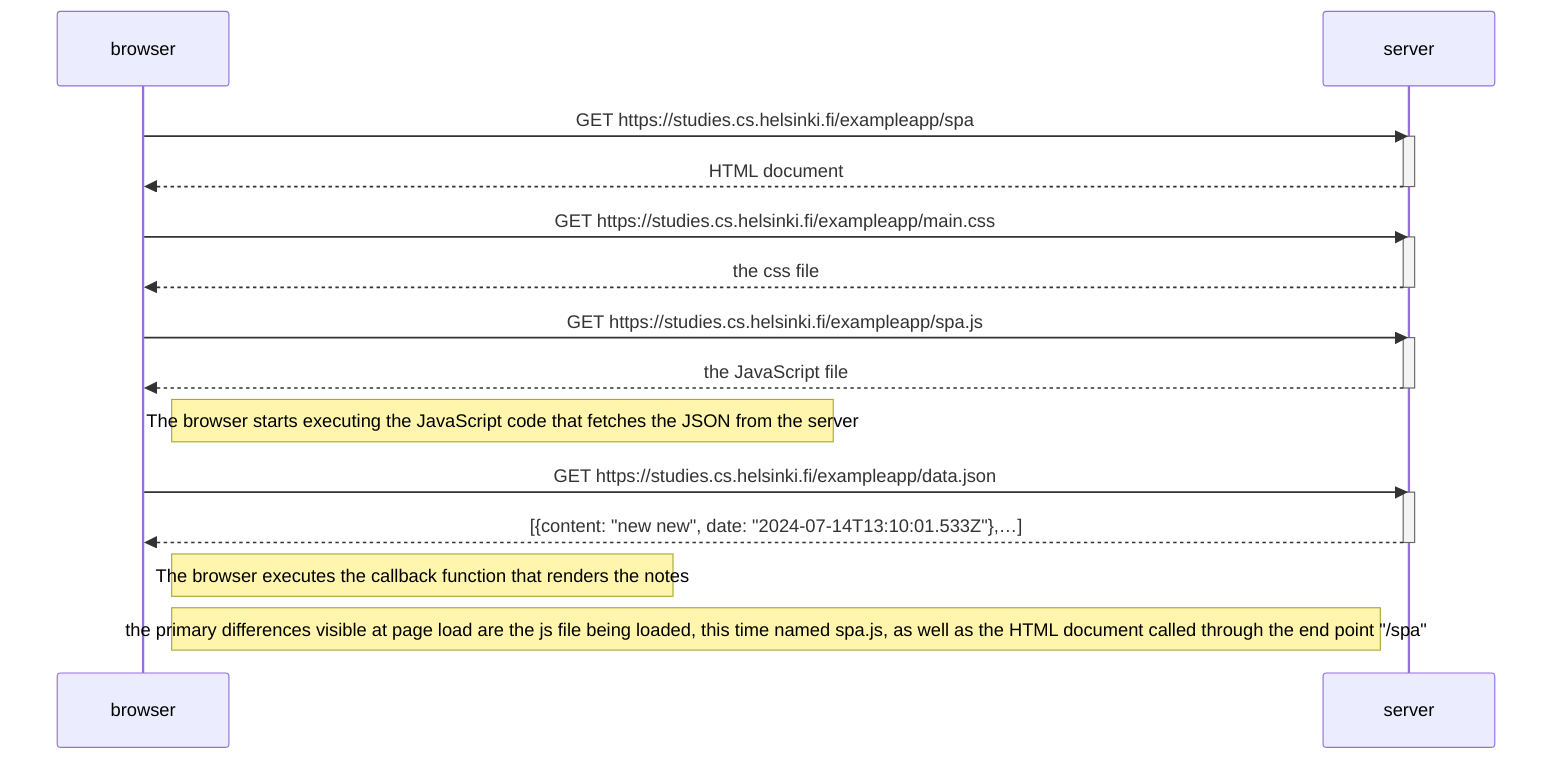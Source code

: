sequenceDiagram
    participant browser
    participant server

    browser->>server: GET https://studies.cs.helsinki.fi/exampleapp/spa
    activate server
    server-->>browser: HTML document
    deactivate server

    browser->>server: GET https://studies.cs.helsinki.fi/exampleapp/main.css
    activate server
    server-->>browser: the css file
    deactivate server

    browser->>server: GET https://studies.cs.helsinki.fi/exampleapp/spa.js
    activate server
    server-->>browser: the JavaScript file
    deactivate server

    Note right of browser: The browser starts executing the JavaScript code that fetches the JSON from the server

    browser->>server: GET https://studies.cs.helsinki.fi/exampleapp/data.json
    activate server
    server-->>browser: [{content: "new new", date: "2024-07-14T13:10:01.533Z"},…]
    deactivate server

    Note right of browser: The browser executes the callback function that renders the notes
    Note right of browser: the primary differences visible at page load are the js file being loaded, this time named spa.js, as well as the HTML document called through the end point "/spa"